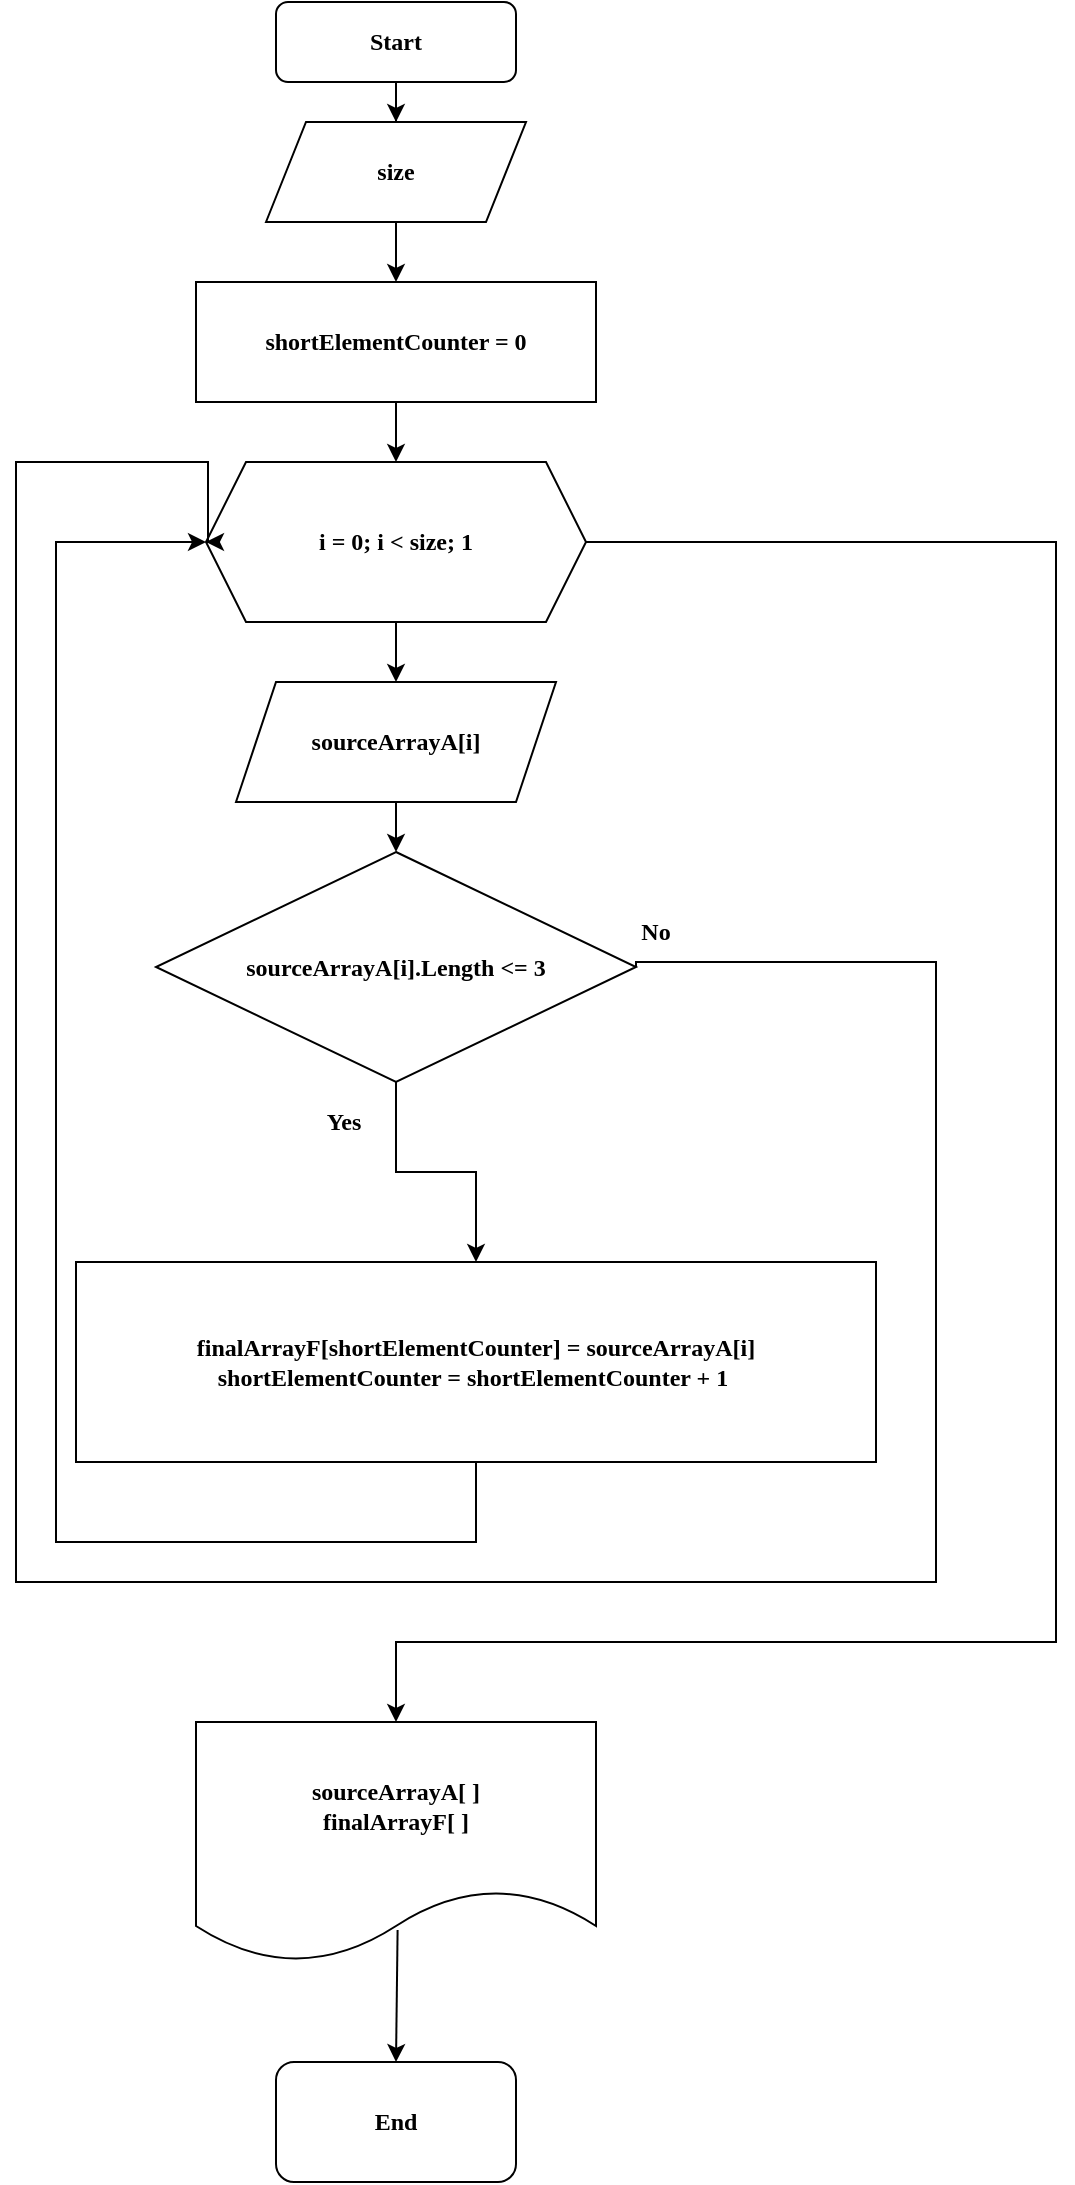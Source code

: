 <mxfile version="20.3.3" type="device"><diagram id="ZE3s0C18VijRy0Hq37SY" name="Страница 1"><mxGraphModel dx="1022" dy="1123" grid="1" gridSize="10" guides="1" tooltips="1" connect="1" arrows="1" fold="1" page="1" pageScale="1" pageWidth="827" pageHeight="1169" math="0" shadow="0"><root><mxCell id="0"/><mxCell id="1" parent="0"/><mxCell id="CZVrQFjMi_pzZtT13dvF-27" value="" style="edgeStyle=orthogonalEdgeStyle;rounded=0;orthogonalLoop=1;jettySize=auto;html=1;fontFamily=Verdana;" parent="1" source="CZVrQFjMi_pzZtT13dvF-1" target="CZVrQFjMi_pzZtT13dvF-3" edge="1"><mxGeometry relative="1" as="geometry"/></mxCell><mxCell id="CZVrQFjMi_pzZtT13dvF-1" value="&lt;b&gt;&lt;font face=&quot;Verdana&quot;&gt;Start&lt;/font&gt;&lt;/b&gt;" style="rounded=1;whiteSpace=wrap;html=1;" parent="1" vertex="1"><mxGeometry x="350" y="10" width="120" height="40" as="geometry"/></mxCell><mxCell id="CZVrQFjMi_pzZtT13dvF-28" value="" style="edgeStyle=orthogonalEdgeStyle;rounded=0;orthogonalLoop=1;jettySize=auto;html=1;fontFamily=Verdana;" parent="1" source="CZVrQFjMi_pzZtT13dvF-3" target="CZVrQFjMi_pzZtT13dvF-4" edge="1"><mxGeometry relative="1" as="geometry"/></mxCell><mxCell id="CZVrQFjMi_pzZtT13dvF-3" value="&lt;font face=&quot;Verdana&quot;&gt;&lt;b&gt;size&lt;br&gt;&lt;/b&gt;&lt;/font&gt;" style="shape=parallelogram;perimeter=parallelogramPerimeter;whiteSpace=wrap;html=1;fixedSize=1;" parent="1" vertex="1"><mxGeometry x="345" y="70" width="130" height="50" as="geometry"/></mxCell><mxCell id="CZVrQFjMi_pzZtT13dvF-29" value="" style="edgeStyle=orthogonalEdgeStyle;rounded=0;orthogonalLoop=1;jettySize=auto;html=1;fontFamily=Verdana;" parent="1" source="CZVrQFjMi_pzZtT13dvF-4" target="CZVrQFjMi_pzZtT13dvF-5" edge="1"><mxGeometry relative="1" as="geometry"/></mxCell><mxCell id="CZVrQFjMi_pzZtT13dvF-4" value="&lt;b&gt;shortElementCounter = 0&lt;/b&gt;" style="rounded=0;whiteSpace=wrap;html=1;fontFamily=Verdana;" parent="1" vertex="1"><mxGeometry x="310" y="150" width="200" height="60" as="geometry"/></mxCell><mxCell id="CZVrQFjMi_pzZtT13dvF-30" value="" style="edgeStyle=orthogonalEdgeStyle;rounded=0;orthogonalLoop=1;jettySize=auto;html=1;fontFamily=Verdana;" parent="1" source="CZVrQFjMi_pzZtT13dvF-5" target="CZVrQFjMi_pzZtT13dvF-9" edge="1"><mxGeometry relative="1" as="geometry"/></mxCell><mxCell id="CZVrQFjMi_pzZtT13dvF-5" value="&lt;b&gt;i = 0; i &amp;lt; size; 1&lt;/b&gt;" style="shape=hexagon;perimeter=hexagonPerimeter2;whiteSpace=wrap;html=1;fixedSize=1;fontFamily=Verdana;" parent="1" vertex="1"><mxGeometry x="315" y="240" width="190" height="80" as="geometry"/></mxCell><mxCell id="Ib3xMB5Bc8i_5czH43QX-2" value="" style="edgeStyle=orthogonalEdgeStyle;rounded=0;orthogonalLoop=1;jettySize=auto;html=1;" edge="1" parent="1" source="CZVrQFjMi_pzZtT13dvF-6" target="CZVrQFjMi_pzZtT13dvF-8"><mxGeometry relative="1" as="geometry"/></mxCell><mxCell id="CZVrQFjMi_pzZtT13dvF-6" value="&lt;b&gt;sourceArrayA[i].Length &amp;lt;= 3&lt;/b&gt;" style="rhombus;whiteSpace=wrap;html=1;fontFamily=Verdana;" parent="1" vertex="1"><mxGeometry x="290" y="435" width="240" height="115" as="geometry"/></mxCell><mxCell id="CZVrQFjMi_pzZtT13dvF-7" value="&lt;b&gt;Yes&lt;/b&gt;" style="text;html=1;strokeColor=none;fillColor=none;align=center;verticalAlign=middle;whiteSpace=wrap;rounded=0;fontFamily=Verdana;" parent="1" vertex="1"><mxGeometry x="354" y="555" width="60" height="30" as="geometry"/></mxCell><mxCell id="CZVrQFjMi_pzZtT13dvF-8" value="&lt;b&gt;finalArrayF[shortElementCounter] = sourceArrayA[i]&lt;br&gt;shortElementCounter =&amp;nbsp;&lt;/b&gt;&lt;b&gt;shortElementCounter + 1&amp;nbsp;&lt;/b&gt;" style="rounded=0;whiteSpace=wrap;html=1;fontFamily=Verdana;" parent="1" vertex="1"><mxGeometry x="250" y="640" width="400" height="100" as="geometry"/></mxCell><mxCell id="CZVrQFjMi_pzZtT13dvF-31" value="" style="edgeStyle=orthogonalEdgeStyle;rounded=0;orthogonalLoop=1;jettySize=auto;html=1;fontFamily=Verdana;" parent="1" source="CZVrQFjMi_pzZtT13dvF-9" target="CZVrQFjMi_pzZtT13dvF-6" edge="1"><mxGeometry relative="1" as="geometry"/></mxCell><mxCell id="CZVrQFjMi_pzZtT13dvF-9" value="&lt;font face=&quot;Verdana&quot;&gt;&lt;b&gt;sourceArrayA[i]&lt;/b&gt;&lt;/font&gt;" style="shape=parallelogram;perimeter=parallelogramPerimeter;whiteSpace=wrap;html=1;fixedSize=1;" parent="1" vertex="1"><mxGeometry x="330" y="350" width="160" height="60" as="geometry"/></mxCell><mxCell id="CZVrQFjMi_pzZtT13dvF-10" value="&lt;b&gt;No&lt;/b&gt;" style="text;html=1;strokeColor=none;fillColor=none;align=center;verticalAlign=middle;whiteSpace=wrap;rounded=0;fontFamily=Verdana;" parent="1" vertex="1"><mxGeometry x="510" y="460" width="60" height="30" as="geometry"/></mxCell><mxCell id="CZVrQFjMi_pzZtT13dvF-12" value="" style="edgeStyle=segmentEdgeStyle;endArrow=classic;html=1;rounded=0;fontFamily=Verdana;entryX=0;entryY=0.5;entryDx=0;entryDy=0;exitX=0.5;exitY=1;exitDx=0;exitDy=0;" parent="1" source="CZVrQFjMi_pzZtT13dvF-8" target="CZVrQFjMi_pzZtT13dvF-5" edge="1"><mxGeometry width="50" height="50" relative="1" as="geometry"><mxPoint x="400" y="750" as="sourcePoint"/><mxPoint x="260" y="730" as="targetPoint"/><Array as="points"><mxPoint x="450" y="780"/><mxPoint x="240" y="780"/><mxPoint x="240" y="280"/></Array></mxGeometry></mxCell><mxCell id="CZVrQFjMi_pzZtT13dvF-13" value="" style="edgeStyle=segmentEdgeStyle;endArrow=classic;html=1;rounded=0;fontFamily=Verdana;exitX=1;exitY=0.5;exitDx=0;exitDy=0;entryX=0;entryY=0.5;entryDx=0;entryDy=0;" parent="1" source="CZVrQFjMi_pzZtT13dvF-6" target="CZVrQFjMi_pzZtT13dvF-5" edge="1"><mxGeometry width="50" height="50" relative="1" as="geometry"><mxPoint x="430" y="650" as="sourcePoint"/><mxPoint x="530" y="830" as="targetPoint"/><Array as="points"><mxPoint x="530" y="490"/><mxPoint x="680" y="490"/><mxPoint x="680" y="800"/><mxPoint x="220" y="800"/><mxPoint x="220" y="240"/><mxPoint x="316" y="240"/></Array></mxGeometry></mxCell><mxCell id="CZVrQFjMi_pzZtT13dvF-19" value="&lt;b&gt;sourceArrayA[ ]&lt;br&gt;finalArrayF[ ]&lt;/b&gt;" style="shape=document;whiteSpace=wrap;html=1;boundedLbl=1;fontFamily=Verdana;" parent="1" vertex="1"><mxGeometry x="310" y="870" width="200" height="120" as="geometry"/></mxCell><mxCell id="CZVrQFjMi_pzZtT13dvF-20" value="&lt;b&gt;End&lt;/b&gt;" style="rounded=1;whiteSpace=wrap;html=1;fontFamily=Verdana;" parent="1" vertex="1"><mxGeometry x="350" y="1040" width="120" height="60" as="geometry"/></mxCell><mxCell id="CZVrQFjMi_pzZtT13dvF-36" style="edgeStyle=orthogonalEdgeStyle;rounded=0;orthogonalLoop=1;jettySize=auto;html=1;exitX=0.5;exitY=1;exitDx=0;exitDy=0;fontFamily=Verdana;" parent="1" source="CZVrQFjMi_pzZtT13dvF-6" target="CZVrQFjMi_pzZtT13dvF-6" edge="1"><mxGeometry relative="1" as="geometry"/></mxCell><mxCell id="Ib3xMB5Bc8i_5czH43QX-3" value="" style="edgeStyle=segmentEdgeStyle;endArrow=classic;html=1;rounded=0;exitX=1;exitY=0.5;exitDx=0;exitDy=0;entryX=0.5;entryY=0;entryDx=0;entryDy=0;" edge="1" parent="1" source="CZVrQFjMi_pzZtT13dvF-5" target="CZVrQFjMi_pzZtT13dvF-19"><mxGeometry width="50" height="50" relative="1" as="geometry"><mxPoint x="390" y="580" as="sourcePoint"/><mxPoint x="440" y="530" as="targetPoint"/><Array as="points"><mxPoint x="740" y="280"/><mxPoint x="740" y="830"/><mxPoint x="410" y="830"/></Array></mxGeometry></mxCell><mxCell id="Ib3xMB5Bc8i_5czH43QX-4" value="" style="edgeStyle=segmentEdgeStyle;endArrow=classic;html=1;rounded=0;exitX=0.504;exitY=0.867;exitDx=0;exitDy=0;exitPerimeter=0;entryX=0.5;entryY=0;entryDx=0;entryDy=0;" edge="1" parent="1" source="CZVrQFjMi_pzZtT13dvF-19" target="CZVrQFjMi_pzZtT13dvF-20"><mxGeometry width="50" height="50" relative="1" as="geometry"><mxPoint x="390" y="580" as="sourcePoint"/><mxPoint x="440" y="530" as="targetPoint"/></mxGeometry></mxCell></root></mxGraphModel></diagram></mxfile>